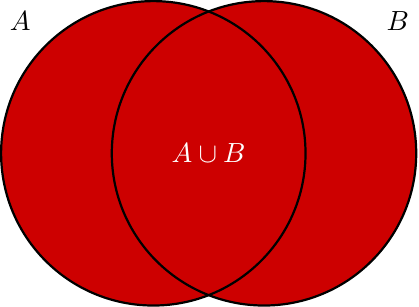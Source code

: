 \documentclass[tikz,svgnames,x11names]{standalone}
\newcommand{\thesetsize}{5.5em}
\newcommand{\thesetdistance}{4em}
\newcommand{\thelabeldistance}{3em}
\begin{document}
\begin{tikzpicture}[
    set/.style = {circle,minimum size=\thesetsize}]

    \node[set,
          label={[label distance=\thelabeldistance]135:$A$},
          ] (A) at (0,0) {};
    \node[set,
          label={[label distance=\thelabeldistance]45:$B$},
          ] (B) at (\thesetdistance,0) {};

    % highlight operation
    \begin{scope}
        \fill[Red3] (\thesetdistance,0) circle (\thesetsize);
        \fill[Red3] (0,0) circle (\thesetsize);
    \end{scope}
    
    % draw circles around sets
    \foreach \x in {0, \thesetdistance}
        \draw[thick,black] (\x,0) circle (\thesetsize);

    % operation label
    \node[text=white] at (2em,0) {$A \cup B$};
\end{tikzpicture}
\end{document}
